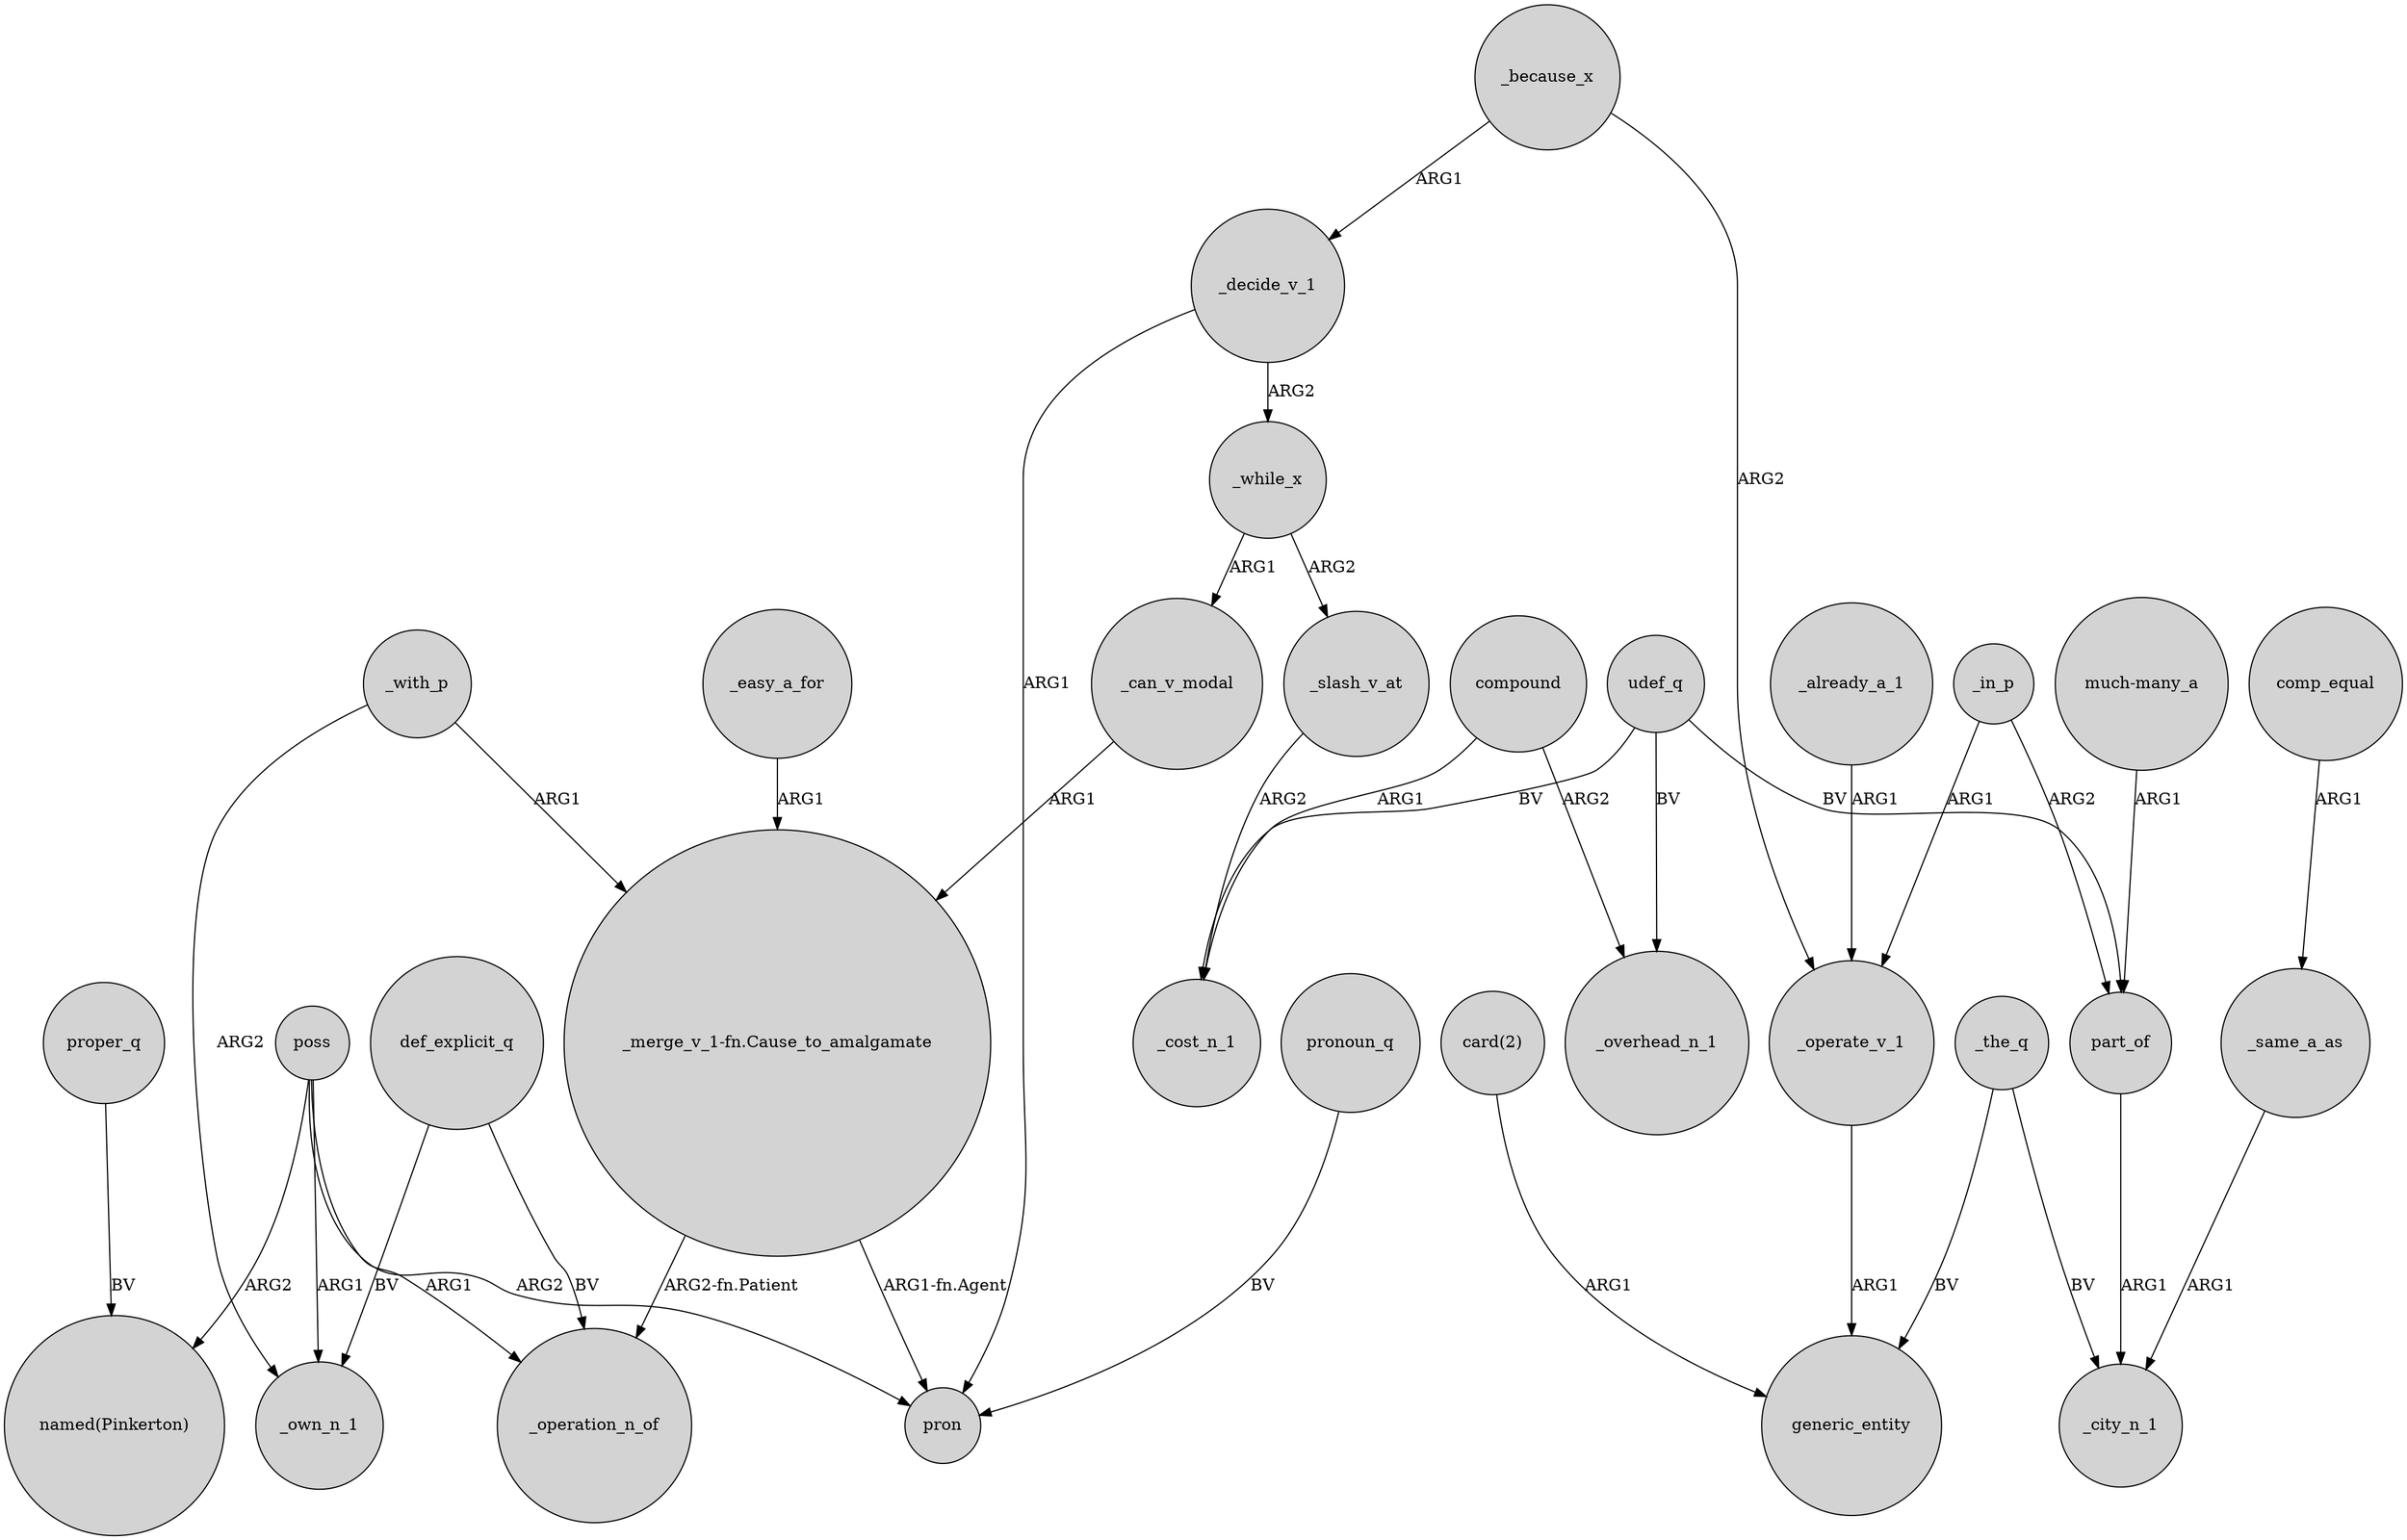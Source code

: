 digraph {
	node [shape=circle style=filled]
	proper_q -> "named(Pinkerton)" [label=BV]
	_the_q -> generic_entity [label=BV]
	udef_q -> part_of [label=BV]
	_operate_v_1 -> generic_entity [label=ARG1]
	poss -> pron [label=ARG2]
	poss -> _operation_n_of [label=ARG1]
	_already_a_1 -> _operate_v_1 [label=ARG1]
	"much-many_a" -> part_of [label=ARG1]
	udef_q -> _overhead_n_1 [label=BV]
	"_merge_v_1-fn.Cause_to_amalgamate" -> pron [label="ARG1-fn.Agent"]
	_while_x -> _slash_v_at [label=ARG2]
	_because_x -> _decide_v_1 [label=ARG1]
	"_merge_v_1-fn.Cause_to_amalgamate" -> _operation_n_of [label="ARG2-fn.Patient"]
	udef_q -> _cost_n_1 [label=BV]
	_because_x -> _operate_v_1 [label=ARG2]
	part_of -> _city_n_1 [label=ARG1]
	def_explicit_q -> _own_n_1 [label=BV]
	_can_v_modal -> "_merge_v_1-fn.Cause_to_amalgamate" [label=ARG1]
	poss -> "named(Pinkerton)" [label=ARG2]
	poss -> _own_n_1 [label=ARG1]
	_with_p -> "_merge_v_1-fn.Cause_to_amalgamate" [label=ARG1]
	pronoun_q -> pron [label=BV]
	def_explicit_q -> _operation_n_of [label=BV]
	_slash_v_at -> _cost_n_1 [label=ARG2]
	comp_equal -> _same_a_as [label=ARG1]
	compound -> _overhead_n_1 [label=ARG2]
	compound -> _cost_n_1 [label=ARG1]
	_the_q -> _city_n_1 [label=BV]
	_decide_v_1 -> _while_x [label=ARG2]
	_while_x -> _can_v_modal [label=ARG1]
	_in_p -> _operate_v_1 [label=ARG1]
	_in_p -> part_of [label=ARG2]
	_decide_v_1 -> pron [label=ARG1]
	_same_a_as -> _city_n_1 [label=ARG1]
	_easy_a_for -> "_merge_v_1-fn.Cause_to_amalgamate" [label=ARG1]
	"card(2)" -> generic_entity [label=ARG1]
	_with_p -> _own_n_1 [label=ARG2]
}
